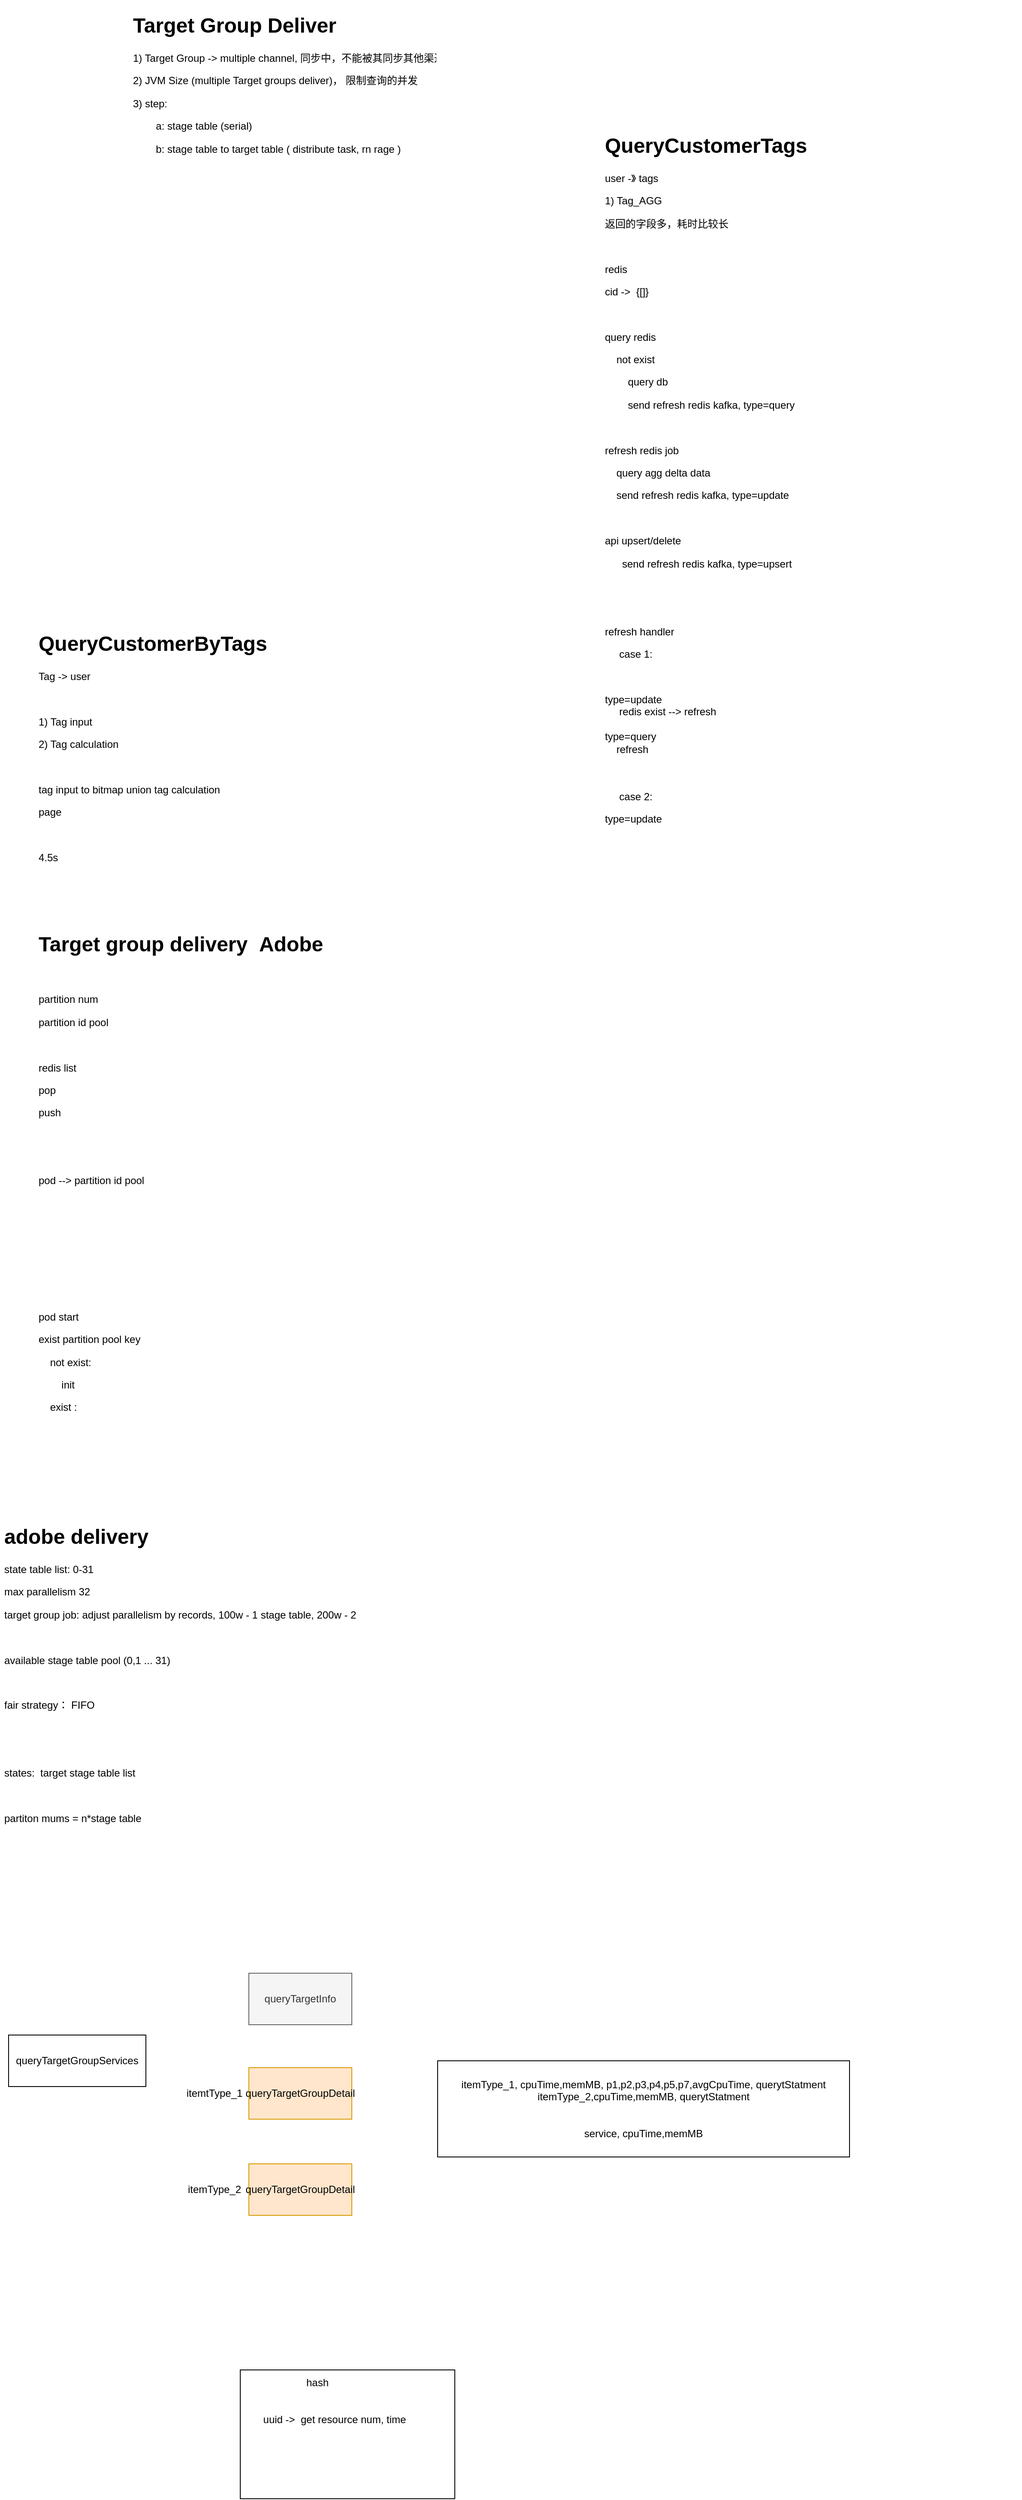 <mxfile version="21.6.2" type="github">
  <diagram id="C5RBs43oDa-KdzZeNtuy" name="Page-1">
    <mxGraphModel dx="1853" dy="1789" grid="1" gridSize="10" guides="1" tooltips="1" connect="1" arrows="1" fold="1" page="1" pageScale="1" pageWidth="827" pageHeight="1169" math="0" shadow="0">
      <root>
        <mxCell id="WIyWlLk6GJQsqaUBKTNV-0" />
        <mxCell id="WIyWlLk6GJQsqaUBKTNV-1" parent="WIyWlLk6GJQsqaUBKTNV-0" />
        <mxCell id="v7MFKuo2Oexno_NfLRpl-0" value="&lt;h1&gt;QueryCustomerTags&lt;/h1&gt;&lt;p&gt;user -》 tags&lt;/p&gt;&lt;p&gt;1) Tag_AGG&lt;/p&gt;&lt;p&gt;返回的字段多，耗时比较长&lt;/p&gt;&lt;p&gt;&lt;br&gt;&lt;/p&gt;&lt;p&gt;redis&lt;/p&gt;&lt;p&gt;cid -&amp;gt; &amp;nbsp;{[]}&lt;/p&gt;&lt;p&gt;&lt;br&gt;&lt;/p&gt;&lt;p&gt;query redis&lt;/p&gt;&lt;p&gt;&lt;span style=&quot;&quot;&gt;&lt;span style=&quot;&quot;&gt;&amp;nbsp;&amp;nbsp;&amp;nbsp;&amp;nbsp;&lt;/span&gt;not exist&lt;/span&gt;&lt;br&gt;&lt;/p&gt;&lt;p&gt;&lt;span style=&quot;&quot;&gt;&lt;span style=&quot;&quot;&gt;&lt;span style=&quot;&quot;&gt;&amp;nbsp;&amp;nbsp;&amp;nbsp;&amp;nbsp;&lt;/span&gt;&lt;span style=&quot;&quot;&gt;&lt;span style=&quot;&quot;&gt;&amp;nbsp;&amp;nbsp;&amp;nbsp;&amp;nbsp;&lt;/span&gt;query db&lt;/span&gt;&lt;/span&gt;&lt;br&gt;&lt;/span&gt;&lt;/p&gt;&lt;p&gt;&lt;span style=&quot;&quot;&gt;&lt;span style=&quot;&quot;&gt;&lt;span style=&quot;&quot;&gt;&lt;span style=&quot;&quot;&gt;&lt;span style=&quot;&quot;&gt;&amp;nbsp;&amp;nbsp;&amp;nbsp;&amp;nbsp;&lt;/span&gt;&lt;span style=&quot;&quot;&gt;&lt;span style=&quot;&quot;&gt;&amp;nbsp;&amp;nbsp;&amp;nbsp;&amp;nbsp;&lt;/span&gt;send refresh redis kafka, type=query&lt;/span&gt;&lt;/span&gt;&lt;/span&gt;&lt;/span&gt;&lt;/span&gt;&lt;/p&gt;&lt;p&gt;&lt;br&gt;&lt;/p&gt;&lt;p&gt;refresh redis job&lt;/p&gt;&lt;p&gt;&lt;span style=&quot;&quot;&gt;&lt;span style=&quot;&quot;&gt;&amp;nbsp;&amp;nbsp;&amp;nbsp;&amp;nbsp;&lt;/span&gt;query agg delta data&lt;/span&gt;&lt;br&gt;&lt;/p&gt;&lt;p&gt;&lt;span style=&quot;&quot;&gt;&lt;/span&gt;&lt;span style=&quot;&quot;&gt;&amp;nbsp; &amp;nbsp; send refresh redis kafka, type=update&lt;/span&gt;&lt;/p&gt;&lt;p&gt;&lt;span style=&quot;&quot;&gt;&lt;br&gt;&lt;/span&gt;&lt;/p&gt;&lt;p&gt;api upsert/delete&lt;/p&gt;&lt;p&gt;&amp;nbsp; &amp;nbsp; &amp;nbsp; send refresh redis kafka, type=upsert&lt;br&gt;&lt;/p&gt;&lt;p&gt;&lt;span style=&quot;&quot;&gt;&lt;span style=&quot;&quot;&gt;&lt;br&gt;&lt;/span&gt;&lt;/span&gt;&lt;/p&gt;&lt;p&gt;&lt;span style=&quot;&quot;&gt;&lt;span style=&quot;&quot;&gt;&lt;br&gt;&lt;/span&gt;&lt;/span&gt;&lt;/p&gt;&lt;p&gt;&lt;span style=&quot;&quot;&gt;&lt;span style=&quot;&quot;&gt;refresh handler&lt;/span&gt;&lt;/span&gt;&lt;/p&gt;&lt;p&gt;&lt;span style=&quot;&quot;&gt;&lt;span style=&quot;&quot;&gt;&amp;nbsp; &amp;nbsp; &amp;nbsp;case 1:&lt;/span&gt;&lt;/span&gt;&lt;/p&gt;&lt;p&gt;&lt;span style=&quot;&quot;&gt;&lt;span style=&quot;&quot;&gt;&lt;span style=&quot;&quot;&gt;&lt;span style=&quot;&quot;&gt;&amp;nbsp;&amp;nbsp;&amp;nbsp;&amp;nbsp;&lt;/span&gt;&lt;span style=&quot;&quot;&gt;&lt;span style=&quot;&quot;&gt;&amp;nbsp;&amp;nbsp;&amp;nbsp;&amp;nbsp;&lt;/span&gt;&lt;/span&gt;&lt;/span&gt;&lt;/span&gt;&lt;/span&gt;&lt;/p&gt;type=update&lt;br&gt;&amp;nbsp; &amp;nbsp; &amp;nbsp;redis exist --&amp;gt; refresh&lt;br&gt;&lt;br&gt;type=query&lt;br&gt;&lt;span style=&quot;&quot;&gt;&lt;span style=&quot;&quot;&gt;&amp;nbsp;&amp;nbsp;&amp;nbsp;&amp;nbsp;&lt;/span&gt;refresh&lt;br&gt;&lt;/span&gt;&lt;br&gt;&lt;br&gt;&lt;p&gt;&lt;span style=&quot;&quot;&gt;&lt;span style=&quot;&quot;&gt;&amp;nbsp; &amp;nbsp; &amp;nbsp;case 2: &amp;nbsp; &amp;nbsp;&lt;/span&gt;&lt;br&gt;&lt;/span&gt;&lt;/p&gt;&lt;p&gt;type=update&lt;br&gt;&lt;/p&gt;&lt;p&gt;&lt;br&gt;&lt;/p&gt;&lt;p&gt;&lt;br&gt;&lt;/p&gt;&lt;p&gt;&lt;br&gt;&lt;/p&gt;&lt;p&gt;&lt;br&gt;&lt;/p&gt;" style="text;html=1;strokeColor=none;fillColor=none;spacing=5;spacingTop=-20;whiteSpace=wrap;overflow=hidden;rounded=0;" parent="WIyWlLk6GJQsqaUBKTNV-1" vertex="1">
          <mxGeometry x="610" y="20" width="490" height="840" as="geometry" />
        </mxCell>
        <mxCell id="v7MFKuo2Oexno_NfLRpl-1" value="&lt;h1&gt;Target Group Deliver&lt;/h1&gt;&lt;p&gt;1) Target Group -&amp;gt; multiple channel, 同步中，不能被其同步其他渠道的删除了数据&lt;/p&gt;&lt;p&gt;2) JVM Size (multiple Target groups deliver)， 限制查询的并发&lt;/p&gt;&lt;p&gt;3) step:&lt;/p&gt;&lt;p&gt;&lt;span style=&quot;white-space: pre;&quot;&gt;&#x9;&lt;/span&gt;a: stage table (serial)&lt;/p&gt;&lt;p&gt;&lt;span style=&quot;white-space: pre;&quot;&gt;&#x9;b: stage table to target table ( distribute task, rn rage )&lt;/span&gt;&lt;br&gt;&lt;/p&gt;" style="text;html=1;strokeColor=none;fillColor=none;spacing=5;spacingTop=-20;whiteSpace=wrap;overflow=hidden;rounded=0;" parent="WIyWlLk6GJQsqaUBKTNV-1" vertex="1">
          <mxGeometry x="60" y="-120" width="450" height="220" as="geometry" />
        </mxCell>
        <mxCell id="v7MFKuo2Oexno_NfLRpl-2" value="&lt;h1&gt;QueryCustomerByTags&lt;/h1&gt;&lt;p&gt;Tag -&amp;gt; user&lt;/p&gt;&lt;p&gt;&lt;br&gt;&lt;/p&gt;&lt;p&gt;1) Tag input&lt;/p&gt;&lt;p&gt;2) Tag calculation&lt;/p&gt;&lt;p&gt;&lt;br&gt;&lt;/p&gt;&lt;p&gt;tag input to bitmap union tag calculation&amp;nbsp;&lt;/p&gt;&lt;p&gt;page&lt;/p&gt;&lt;p&gt;&lt;br&gt;&lt;/p&gt;&lt;p&gt;4.5s&lt;/p&gt;&lt;p&gt;&lt;br&gt;&lt;/p&gt;&lt;p&gt;&lt;br&gt;&lt;/p&gt;&lt;p&gt;&lt;br&gt;&lt;/p&gt;&lt;p&gt;&lt;br&gt;&lt;/p&gt;" style="text;html=1;strokeColor=none;fillColor=none;spacing=5;spacingTop=-20;whiteSpace=wrap;overflow=hidden;rounded=0;" parent="WIyWlLk6GJQsqaUBKTNV-1" vertex="1">
          <mxGeometry x="-50" y="600" width="440" height="280" as="geometry" />
        </mxCell>
        <mxCell id="jc-Ej8lbmbuaNY_GtRM3-0" value="&lt;h1&gt;Target group delivery &amp;nbsp;Adobe&lt;/h1&gt;&lt;p&gt;&lt;br&gt;&lt;/p&gt;&lt;p&gt;partition num&lt;/p&gt;&lt;p&gt;partition id pool&lt;/p&gt;&lt;p&gt;&lt;br&gt;&lt;/p&gt;&lt;p&gt;redis list&lt;/p&gt;&lt;p&gt;pop&lt;/p&gt;&lt;p&gt;push&lt;/p&gt;&lt;p&gt;&lt;br&gt;&lt;/p&gt;&lt;p&gt;&lt;br&gt;&lt;/p&gt;&lt;p&gt;pod --&amp;gt; partition id pool&lt;/p&gt;&lt;p&gt;&lt;br&gt;&lt;/p&gt;&lt;p&gt;&lt;br&gt;&lt;/p&gt;&lt;p&gt;&lt;br&gt;&lt;/p&gt;&lt;p&gt;&lt;br&gt;&lt;/p&gt;&lt;p&gt;&lt;br&gt;&lt;/p&gt;&lt;p&gt;pod start&lt;/p&gt;&lt;p&gt;exist partition pool key&lt;/p&gt;&lt;p&gt;&amp;nbsp; &amp;nbsp; not exist:&lt;/p&gt;&lt;p&gt;&lt;span style=&quot;white-space: pre;&quot;&gt;&#x9;init&lt;/span&gt;&lt;br&gt;&lt;/p&gt;&lt;p&gt;&lt;span style=&quot;white-space: pre;&quot;&gt;&amp;nbsp;   exist :&lt;/span&gt;&lt;/p&gt;&lt;p&gt;&lt;br&gt;&lt;/p&gt;&lt;p&gt;&lt;br&gt;&lt;/p&gt;&lt;p&gt;&lt;br&gt;&lt;/p&gt;&lt;p&gt;&lt;br&gt;&lt;/p&gt;&lt;p&gt;&lt;br&gt;&lt;/p&gt;&lt;p&gt;&lt;br&gt;&lt;/p&gt;&lt;p&gt;&lt;br&gt;&lt;/p&gt;&lt;p&gt;&lt;br&gt;&lt;/p&gt;&lt;p&gt;&lt;br&gt;&lt;/p&gt;&lt;p&gt;&lt;br&gt;&lt;/p&gt;&lt;p&gt;&lt;br&gt;&lt;/p&gt;" style="text;html=1;strokeColor=none;fillColor=none;spacing=5;spacingTop=-20;whiteSpace=wrap;overflow=hidden;rounded=0;" parent="WIyWlLk6GJQsqaUBKTNV-1" vertex="1">
          <mxGeometry x="-50" y="950" width="400" height="660" as="geometry" />
        </mxCell>
        <mxCell id="qFu9IyAaj8nhZ0rDnuPP-0" value="&lt;h1&gt;adobe delivery&lt;/h1&gt;&lt;p&gt;state table list: 0-31&lt;/p&gt;&lt;p&gt;max parallelism 32&lt;/p&gt;&lt;p&gt;target group job: adjust parallelism by records, 100w - 1 stage table, 200w - 2&lt;/p&gt;&lt;p&gt;&lt;br&gt;&lt;/p&gt;&lt;p&gt;available stage table pool (0,1 ... 31)&amp;nbsp;&lt;/p&gt;&lt;p&gt;&lt;br&gt;&lt;/p&gt;&lt;p&gt;fair strategy： FIFO&lt;/p&gt;&lt;p&gt;&lt;br&gt;&lt;/p&gt;&lt;p&gt;&lt;br&gt;&lt;/p&gt;&lt;p&gt;states: &amp;nbsp;target stage table list&lt;/p&gt;&lt;p&gt;&lt;br&gt;&lt;/p&gt;&lt;p&gt;partiton mums = n*stage table&lt;/p&gt;&lt;p&gt;&lt;br&gt;&lt;/p&gt;&lt;p&gt;&lt;br&gt;&lt;/p&gt;&lt;p&gt;&lt;br&gt;&lt;/p&gt;" style="text;html=1;strokeColor=none;fillColor=none;spacing=5;spacingTop=-20;whiteSpace=wrap;overflow=hidden;rounded=0;" vertex="1" parent="WIyWlLk6GJQsqaUBKTNV-1">
          <mxGeometry x="-90" y="1640" width="450" height="430" as="geometry" />
        </mxCell>
        <mxCell id="qFu9IyAaj8nhZ0rDnuPP-1" value="queryTargetGroupServices" style="rounded=0;whiteSpace=wrap;html=1;" vertex="1" parent="WIyWlLk6GJQsqaUBKTNV-1">
          <mxGeometry x="-80" y="2240" width="160" height="60" as="geometry" />
        </mxCell>
        <mxCell id="qFu9IyAaj8nhZ0rDnuPP-2" value="queryTargetInfo" style="rounded=0;whiteSpace=wrap;html=1;fillColor=#f5f5f5;fontColor=#333333;strokeColor=#666666;" vertex="1" parent="WIyWlLk6GJQsqaUBKTNV-1">
          <mxGeometry x="200" y="2168" width="120" height="60" as="geometry" />
        </mxCell>
        <mxCell id="qFu9IyAaj8nhZ0rDnuPP-3" value="queryTargetGroupDetail" style="rounded=0;whiteSpace=wrap;html=1;fillColor=#ffe6cc;strokeColor=#d79b00;" vertex="1" parent="WIyWlLk6GJQsqaUBKTNV-1">
          <mxGeometry x="200" y="2278" width="120" height="60" as="geometry" />
        </mxCell>
        <mxCell id="qFu9IyAaj8nhZ0rDnuPP-4" value="queryTargetGroupDetail" style="rounded=0;whiteSpace=wrap;html=1;fillColor=#ffe6cc;strokeColor=#d79b00;" vertex="1" parent="WIyWlLk6GJQsqaUBKTNV-1">
          <mxGeometry x="200" y="2390" width="120" height="60" as="geometry" />
        </mxCell>
        <mxCell id="qFu9IyAaj8nhZ0rDnuPP-5" value="itemType_1, cpuTime,memMB, p1,p2,p3,p4,p5,p7,avgCpuTime, querytStatment&lt;br&gt;itemType_2,cpuTime,memMB,&amp;nbsp;querytStatment&lt;br&gt;&lt;br&gt;&lt;br&gt;service, cpuTime,memMB" style="rounded=0;whiteSpace=wrap;html=1;" vertex="1" parent="WIyWlLk6GJQsqaUBKTNV-1">
          <mxGeometry x="420" y="2270" width="480" height="112" as="geometry" />
        </mxCell>
        <mxCell id="qFu9IyAaj8nhZ0rDnuPP-6" value="itemtType_1" style="text;html=1;strokeColor=none;fillColor=none;align=center;verticalAlign=middle;whiteSpace=wrap;rounded=0;" vertex="1" parent="WIyWlLk6GJQsqaUBKTNV-1">
          <mxGeometry x="130" y="2293" width="60" height="30" as="geometry" />
        </mxCell>
        <mxCell id="qFu9IyAaj8nhZ0rDnuPP-7" value="itemType_2" style="text;html=1;strokeColor=none;fillColor=none;align=center;verticalAlign=middle;whiteSpace=wrap;rounded=0;" vertex="1" parent="WIyWlLk6GJQsqaUBKTNV-1">
          <mxGeometry x="130" y="2405" width="60" height="30" as="geometry" />
        </mxCell>
        <mxCell id="qFu9IyAaj8nhZ0rDnuPP-8" value="" style="rounded=0;whiteSpace=wrap;html=1;" vertex="1" parent="WIyWlLk6GJQsqaUBKTNV-1">
          <mxGeometry x="190" y="2630" width="250" height="150" as="geometry" />
        </mxCell>
        <mxCell id="qFu9IyAaj8nhZ0rDnuPP-9" value="hash" style="text;html=1;strokeColor=none;fillColor=none;align=center;verticalAlign=middle;whiteSpace=wrap;rounded=0;" vertex="1" parent="WIyWlLk6GJQsqaUBKTNV-1">
          <mxGeometry x="250" y="2630" width="60" height="30" as="geometry" />
        </mxCell>
        <mxCell id="qFu9IyAaj8nhZ0rDnuPP-10" value="uuid -&amp;gt; &amp;nbsp;get resource num, time" style="text;html=1;strokeColor=none;fillColor=none;align=center;verticalAlign=middle;whiteSpace=wrap;rounded=0;" vertex="1" parent="WIyWlLk6GJQsqaUBKTNV-1">
          <mxGeometry x="200" y="2675" width="200" height="25" as="geometry" />
        </mxCell>
      </root>
    </mxGraphModel>
  </diagram>
</mxfile>
